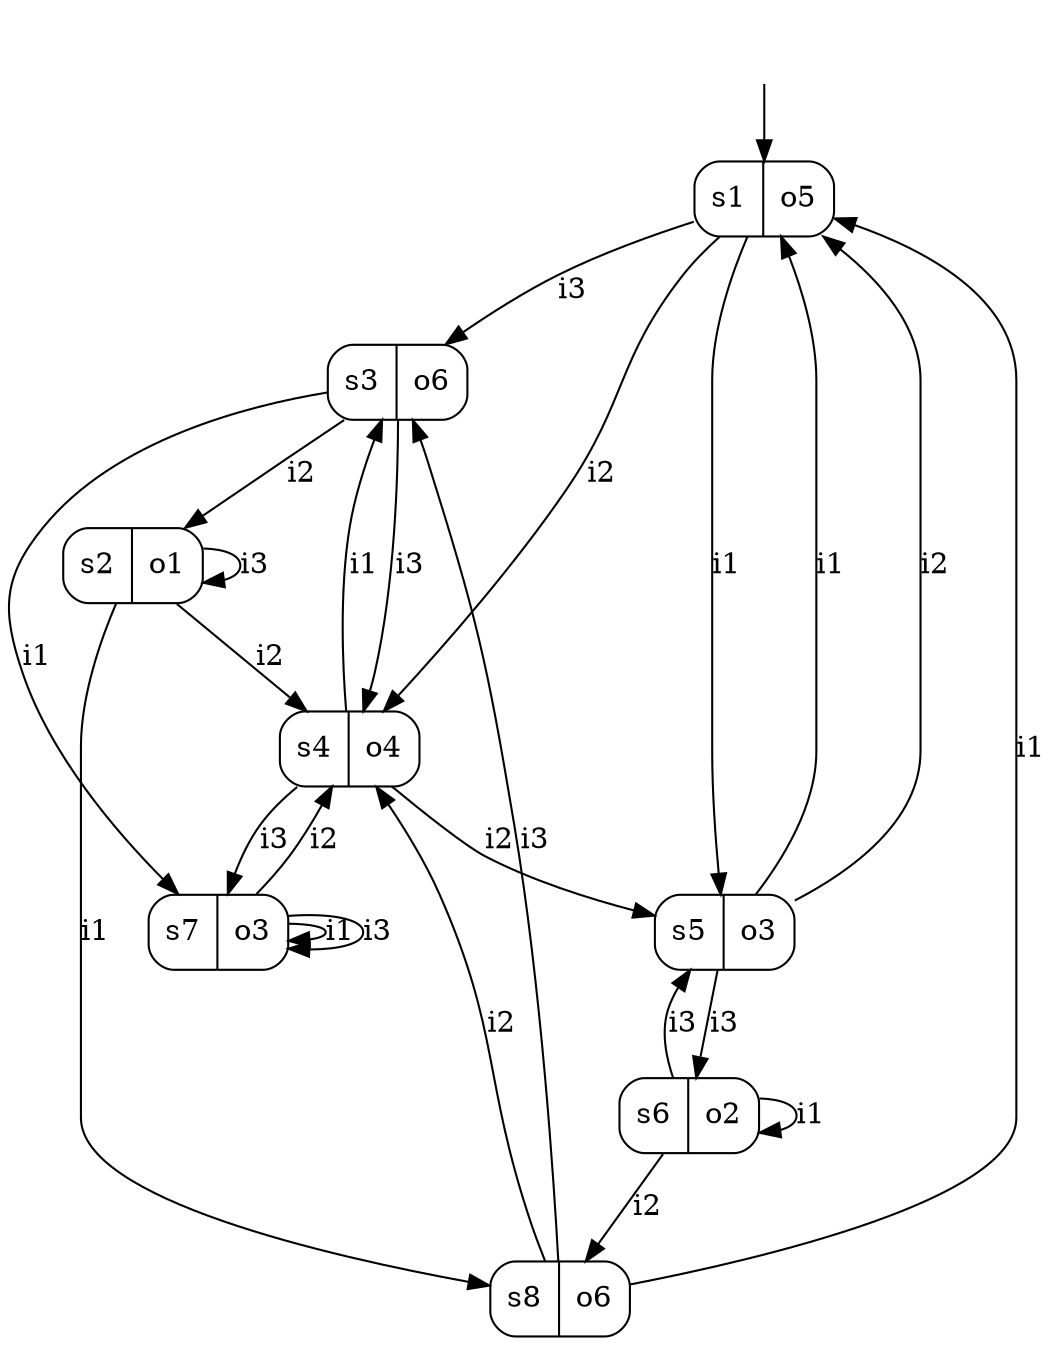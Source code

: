 digraph MooreMachine_8States_3Inputs_6Outputs_946faaba5ef04ab1a3359cebc535a835 {
s1 [label="s1|o5", shape=record, style=rounded];
s2 [label="s2|o1", shape=record, style=rounded];
s3 [label="s3|o6", shape=record, style=rounded];
s4 [label="s4|o4", shape=record, style=rounded];
s5 [label="s5|o3", shape=record, style=rounded];
s6 [label="s6|o2", shape=record, style=rounded];
s7 [label="s7|o3", shape=record, style=rounded];
s8 [label="s8|o6", shape=record, style=rounded];
s1 -> s5 [label="i1"];
s1 -> s4 [label="i2"];
s1 -> s3 [label="i3"];
s2 -> s8 [label="i1"];
s2 -> s4 [label="i2"];
s2 -> s2 [label="i3"];
s3 -> s7 [label="i1"];
s3 -> s2 [label="i2"];
s3 -> s4 [label="i3"];
s4 -> s3 [label="i1"];
s4 -> s5 [label="i2"];
s4 -> s7 [label="i3"];
s5 -> s1 [label="i1"];
s5 -> s1 [label="i2"];
s5 -> s6 [label="i3"];
s6 -> s6 [label="i1"];
s6 -> s8 [label="i2"];
s6 -> s5 [label="i3"];
s7 -> s7 [label="i1"];
s7 -> s4 [label="i2"];
s7 -> s7 [label="i3"];
s8 -> s1 [label="i1"];
s8 -> s4 [label="i2"];
s8 -> s3 [label="i3"];
__start0 [shape=none, label=""];
__start0 -> s1 [label=""];
}
